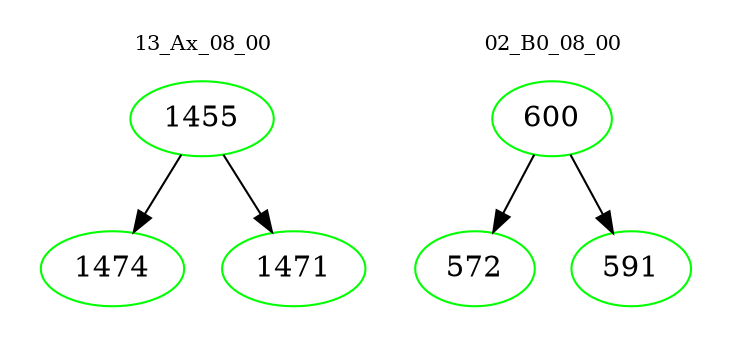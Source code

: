 digraph{
subgraph cluster_0 {
color = white
label = "13_Ax_08_00";
fontsize=10;
T0_1455 [label="1455", color="green"]
T0_1455 -> T0_1474 [color="black"]
T0_1474 [label="1474", color="green"]
T0_1455 -> T0_1471 [color="black"]
T0_1471 [label="1471", color="green"]
}
subgraph cluster_1 {
color = white
label = "02_B0_08_00";
fontsize=10;
T1_600 [label="600", color="green"]
T1_600 -> T1_572 [color="black"]
T1_572 [label="572", color="green"]
T1_600 -> T1_591 [color="black"]
T1_591 [label="591", color="green"]
}
}
